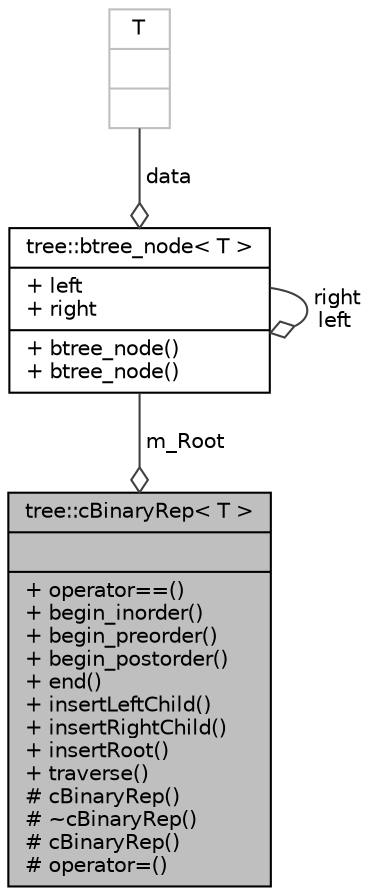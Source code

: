 digraph G
{
  edge [fontname="Helvetica",fontsize="10",labelfontname="Helvetica",labelfontsize="10"];
  node [fontname="Helvetica",fontsize="10",shape=record];
  Node1 [label="{tree::cBinaryRep\< T \>\n||+ operator==()\l+ begin_inorder()\l+ begin_preorder()\l+ begin_postorder()\l+ end()\l+ insertLeftChild()\l+ insertRightChild()\l+ insertRoot()\l+ traverse()\l# cBinaryRep()\l# ~cBinaryRep()\l# cBinaryRep()\l# operator=()\l}",height=0.2,width=0.4,color="black", fillcolor="grey75", style="filled" fontcolor="black"];
  Node2 -> Node1 [color="grey25",fontsize="10",style="solid",label=" m_Root" ,arrowhead="odiamond"];
  Node2 [label="{tree::btree_node\< T \>\n|+ left\l+ right\l|+ btree_node()\l+ btree_node()\l}",height=0.2,width=0.4,color="black", fillcolor="white", style="filled",URL="$structtree_1_1btree__node.html"];
  Node2 -> Node2 [color="grey25",fontsize="10",style="solid",label=" right\nleft" ,arrowhead="odiamond"];
  Node3 -> Node2 [color="grey25",fontsize="10",style="solid",label=" data" ,arrowhead="odiamond"];
  Node3 [label="{T\n||}",height=0.2,width=0.4,color="grey75", fillcolor="white", style="filled"];
}
